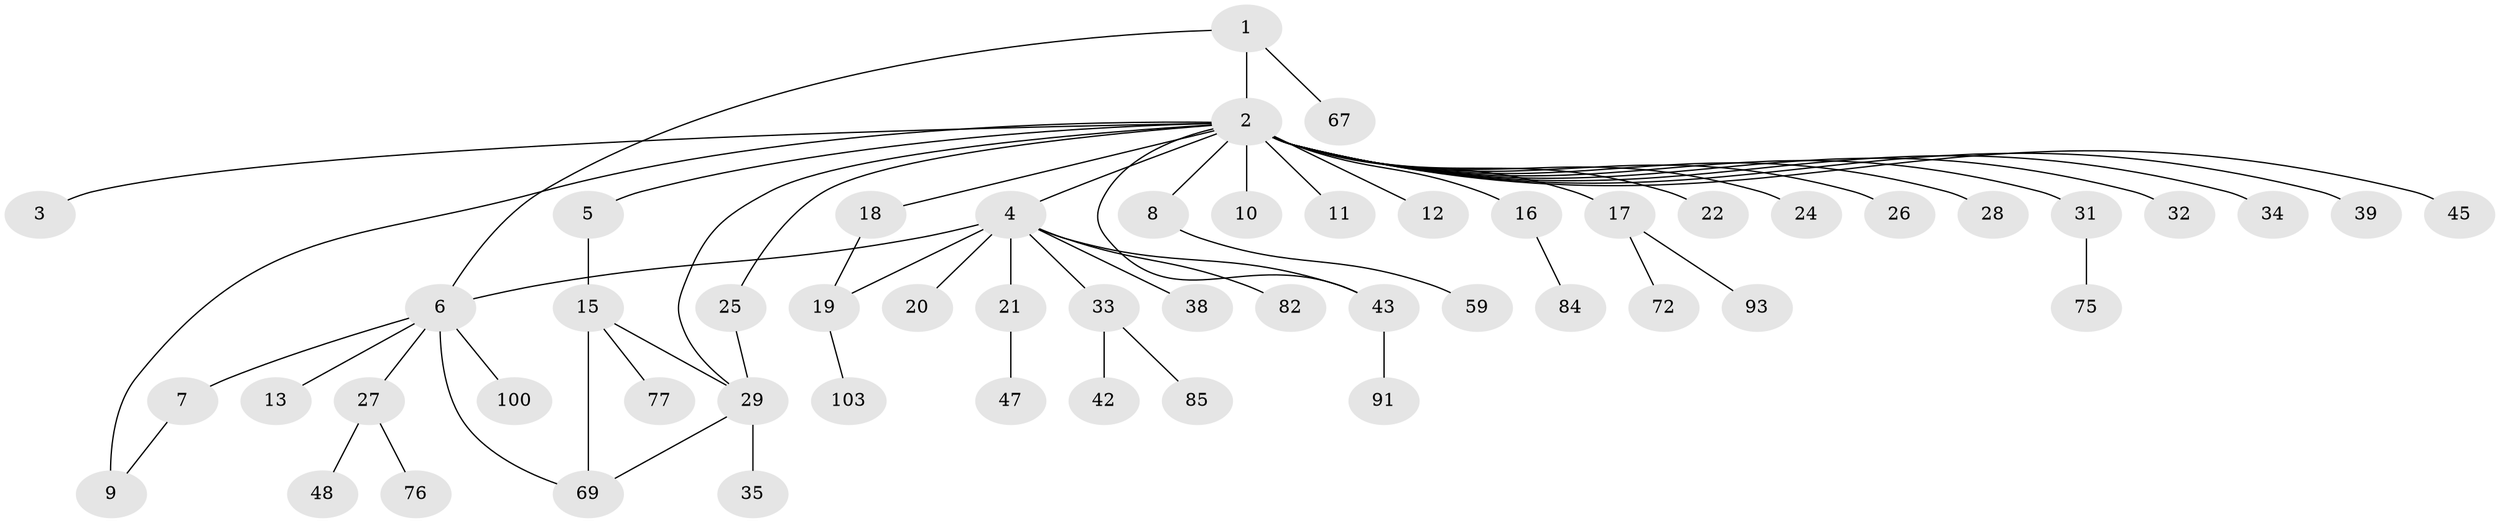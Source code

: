 // original degree distribution, {4: 0.04716981132075472, 44: 0.009433962264150943, 1: 0.5283018867924528, 9: 0.009433962264150943, 2: 0.25471698113207547, 7: 0.018867924528301886, 3: 0.12264150943396226, 6: 0.009433962264150943}
// Generated by graph-tools (version 1.1) at 2025/14/03/09/25 04:14:28]
// undirected, 53 vertices, 60 edges
graph export_dot {
graph [start="1"]
  node [color=gray90,style=filled];
  1;
  2 [super="+71+40+89+90+78+61+60+54+97+66+57+53+50+36+14+30"];
  3;
  4;
  5;
  6;
  7 [super="+23"];
  8;
  9 [super="+51"];
  10;
  11;
  12;
  13;
  15;
  16;
  17;
  18;
  19 [super="+37"];
  20 [super="+95"];
  21;
  22;
  24;
  25;
  26;
  27;
  28;
  29 [super="+49+52"];
  31;
  32;
  33;
  34;
  35;
  38;
  39;
  42;
  43 [super="+70+63+81+46"];
  45;
  47 [super="+58"];
  48 [super="+62"];
  59;
  67;
  69 [super="+83+86"];
  72;
  75 [super="+92"];
  76;
  77 [super="+105"];
  82;
  84;
  85;
  91;
  93;
  100;
  103;
  1 -- 2 [weight=2];
  1 -- 6;
  1 -- 67;
  2 -- 3;
  2 -- 4;
  2 -- 5;
  2 -- 8;
  2 -- 9 [weight=2];
  2 -- 10;
  2 -- 11;
  2 -- 12;
  2 -- 16;
  2 -- 17;
  2 -- 18;
  2 -- 22;
  2 -- 24;
  2 -- 25;
  2 -- 28;
  2 -- 29;
  2 -- 31;
  2 -- 32;
  2 -- 34;
  2 -- 39;
  2 -- 43 [weight=3];
  2 -- 45;
  2 -- 26;
  4 -- 6;
  4 -- 19;
  4 -- 20;
  4 -- 21;
  4 -- 33;
  4 -- 38;
  4 -- 82;
  4 -- 43;
  5 -- 15;
  6 -- 7;
  6 -- 13;
  6 -- 27;
  6 -- 69;
  6 -- 100;
  7 -- 9;
  8 -- 59;
  15 -- 29;
  15 -- 77;
  15 -- 69;
  16 -- 84;
  17 -- 72;
  17 -- 93;
  18 -- 19;
  19 -- 103;
  21 -- 47;
  25 -- 29;
  27 -- 48;
  27 -- 76;
  29 -- 35;
  29 -- 69;
  31 -- 75;
  33 -- 42;
  33 -- 85;
  43 -- 91;
}
